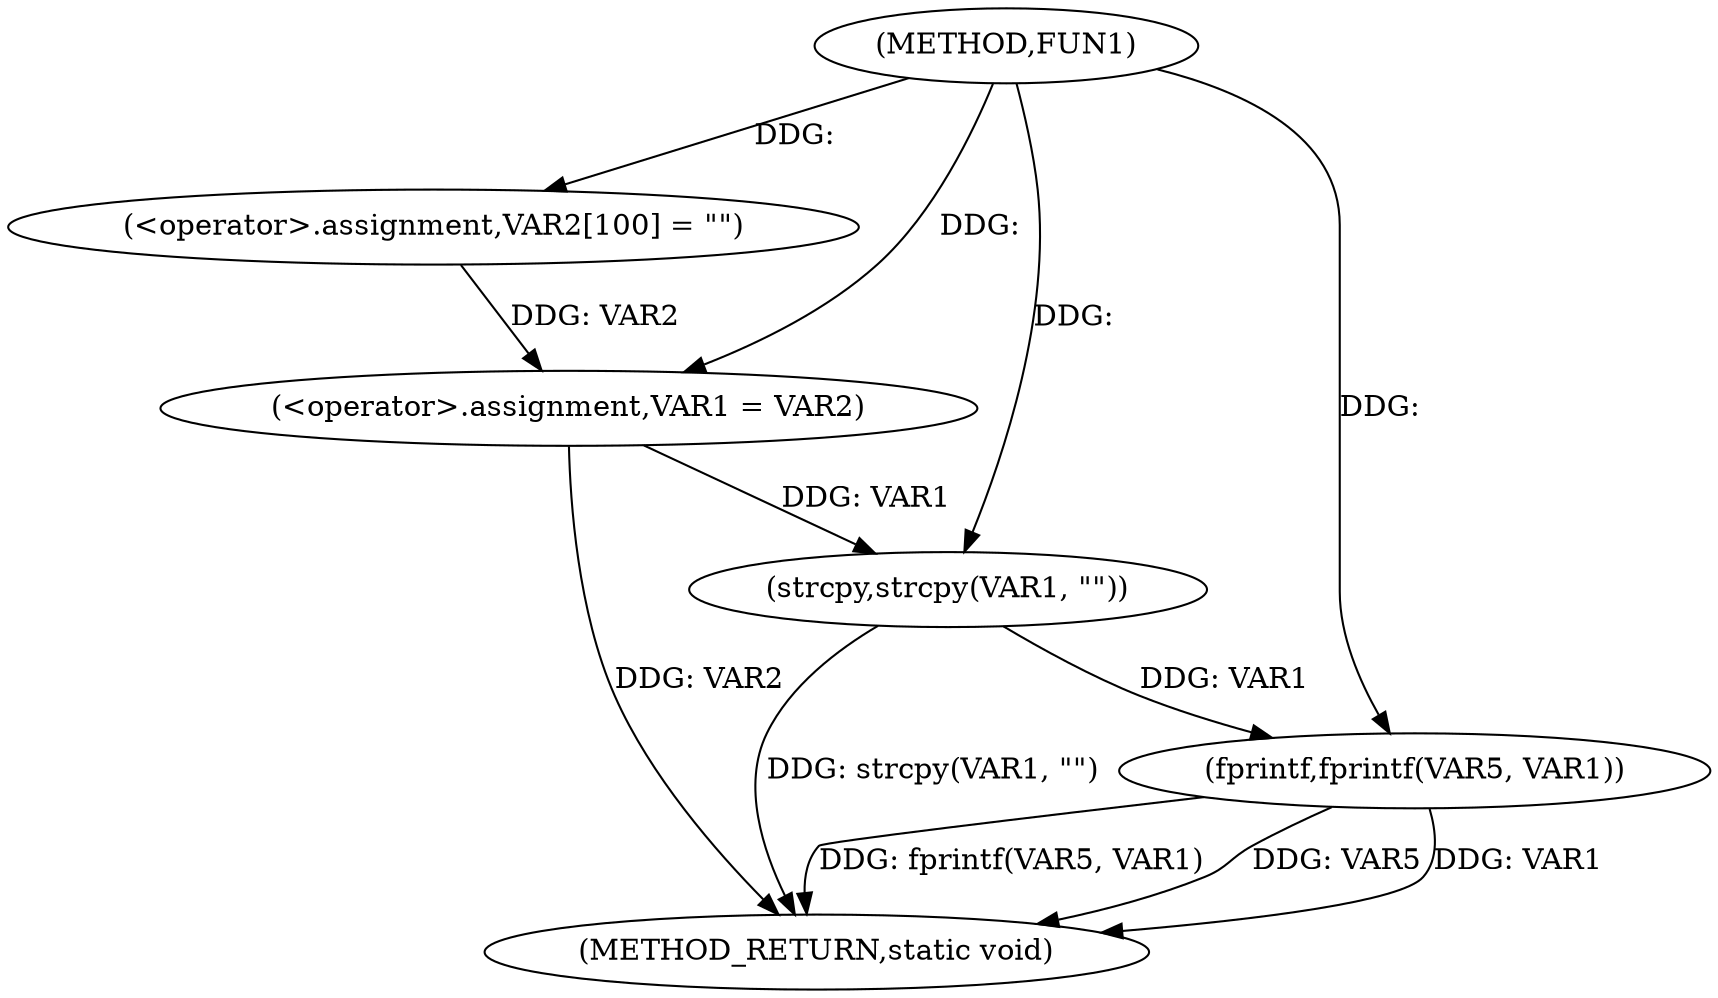 digraph FUN1 {  
"1000100" [label = "(METHOD,FUN1)" ]
"1000120" [label = "(METHOD_RETURN,static void)" ]
"1000104" [label = "(<operator>.assignment,VAR2[100] = \"\")" ]
"1000107" [label = "(<operator>.assignment,VAR1 = VAR2)" ]
"1000112" [label = "(strcpy,strcpy(VAR1, \"\"))" ]
"1000117" [label = "(fprintf,fprintf(VAR5, VAR1))" ]
  "1000117" -> "1000120"  [ label = "DDG: fprintf(VAR5, VAR1)"] 
  "1000117" -> "1000120"  [ label = "DDG: VAR5"] 
  "1000112" -> "1000120"  [ label = "DDG: strcpy(VAR1, \"\")"] 
  "1000117" -> "1000120"  [ label = "DDG: VAR1"] 
  "1000107" -> "1000120"  [ label = "DDG: VAR2"] 
  "1000100" -> "1000104"  [ label = "DDG: "] 
  "1000104" -> "1000107"  [ label = "DDG: VAR2"] 
  "1000100" -> "1000107"  [ label = "DDG: "] 
  "1000107" -> "1000112"  [ label = "DDG: VAR1"] 
  "1000100" -> "1000112"  [ label = "DDG: "] 
  "1000100" -> "1000117"  [ label = "DDG: "] 
  "1000112" -> "1000117"  [ label = "DDG: VAR1"] 
}
